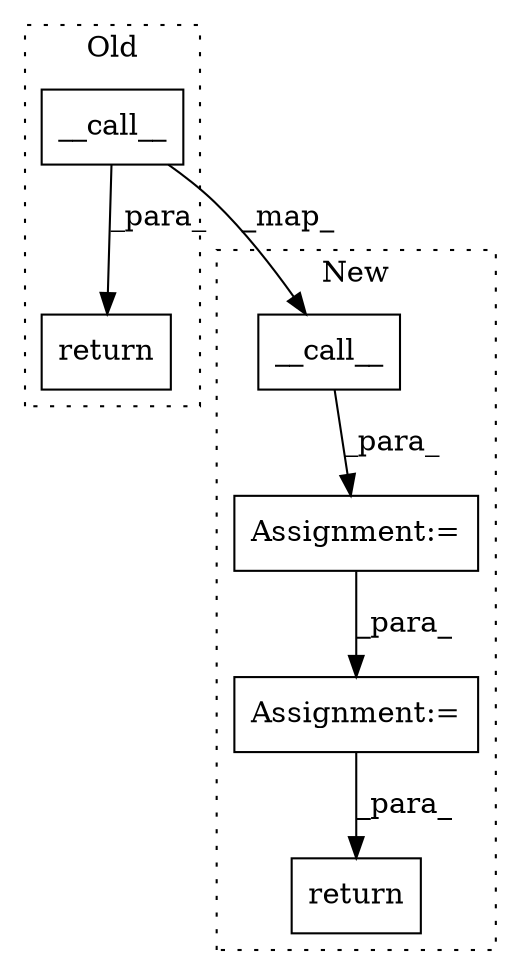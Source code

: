 digraph G {
subgraph cluster0 {
1 [label="__call__" a="32" s="467,488" l="9,1" shape="box"];
4 [label="return" a="41" s="441" l="7" shape="box"];
label = "Old";
style="dotted";
}
subgraph cluster1 {
2 [label="__call__" a="32" s="703,724" l="9,1" shape="box"];
3 [label="return" a="41" s="776" l="7" shape="box"];
5 [label="Assignment:=" a="7" s="757" l="1" shape="box"];
6 [label="Assignment:=" a="7" s="683" l="1" shape="box"];
label = "New";
style="dotted";
}
1 -> 4 [label="_para_"];
1 -> 2 [label="_map_"];
2 -> 6 [label="_para_"];
5 -> 3 [label="_para_"];
6 -> 5 [label="_para_"];
}